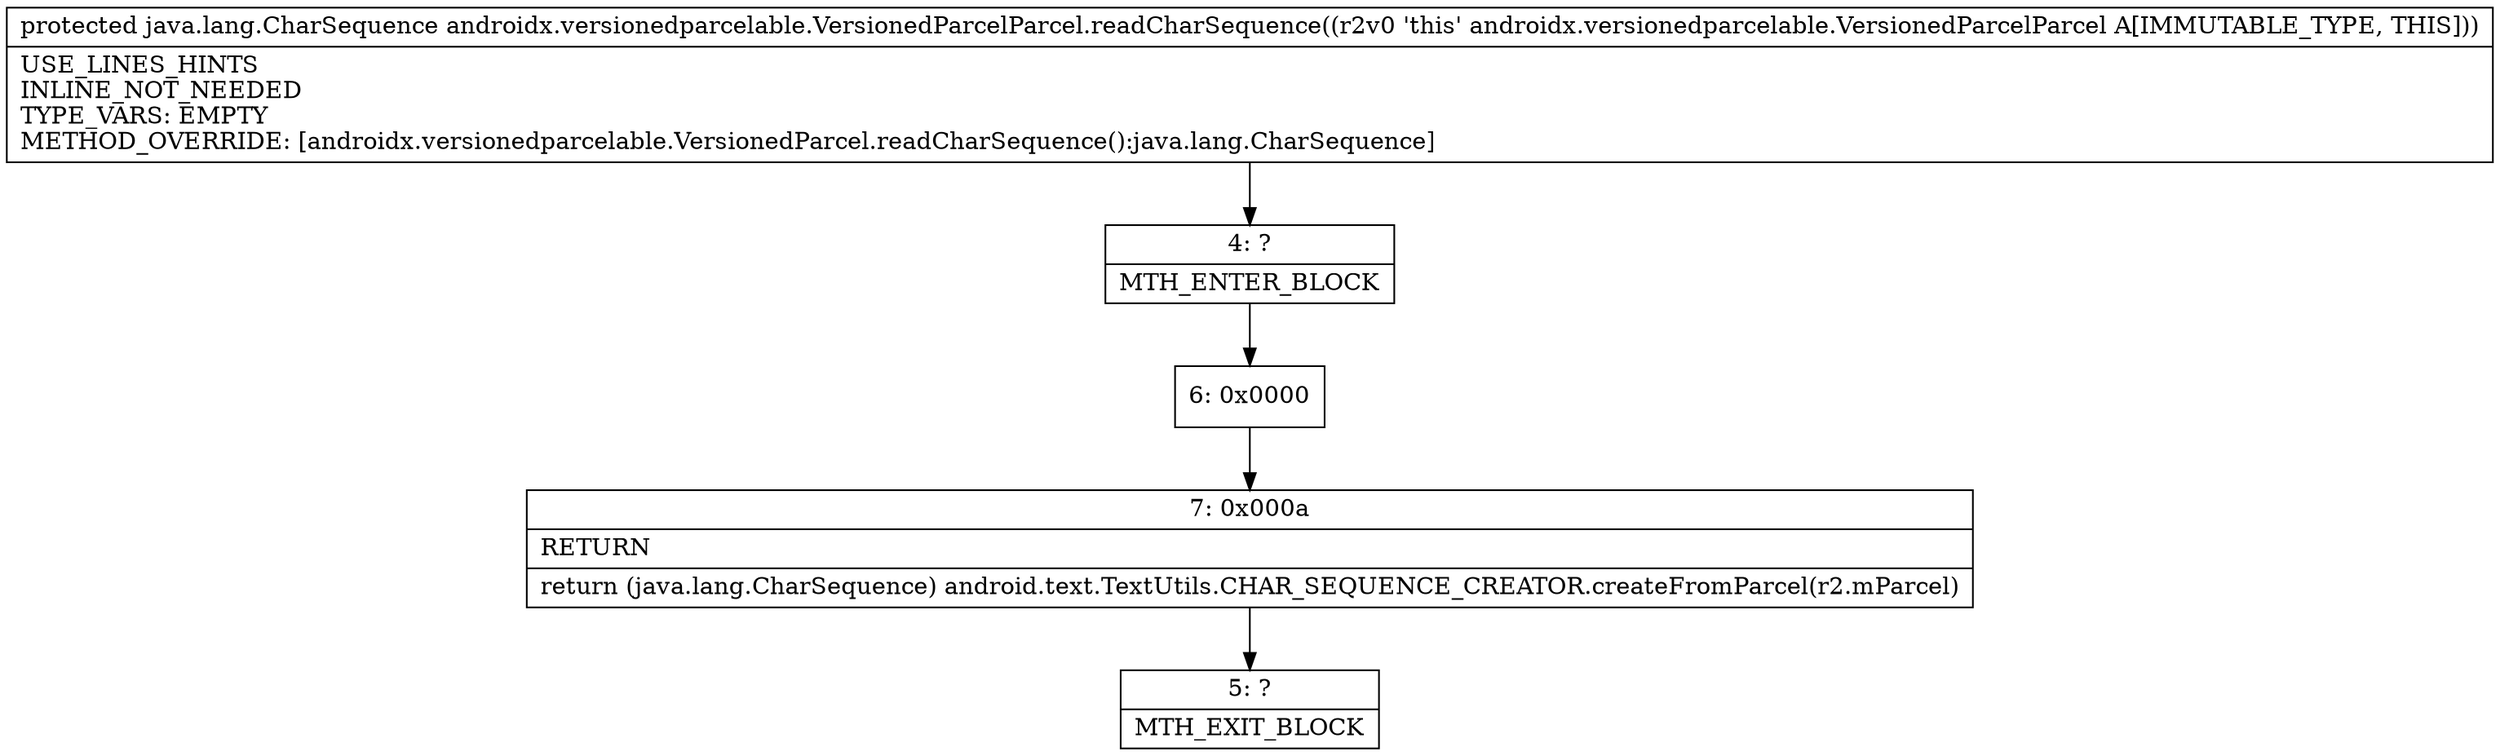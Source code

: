 digraph "CFG forandroidx.versionedparcelable.VersionedParcelParcel.readCharSequence()Ljava\/lang\/CharSequence;" {
Node_4 [shape=record,label="{4\:\ ?|MTH_ENTER_BLOCK\l}"];
Node_6 [shape=record,label="{6\:\ 0x0000}"];
Node_7 [shape=record,label="{7\:\ 0x000a|RETURN\l|return (java.lang.CharSequence) android.text.TextUtils.CHAR_SEQUENCE_CREATOR.createFromParcel(r2.mParcel)\l}"];
Node_5 [shape=record,label="{5\:\ ?|MTH_EXIT_BLOCK\l}"];
MethodNode[shape=record,label="{protected java.lang.CharSequence androidx.versionedparcelable.VersionedParcelParcel.readCharSequence((r2v0 'this' androidx.versionedparcelable.VersionedParcelParcel A[IMMUTABLE_TYPE, THIS]))  | USE_LINES_HINTS\lINLINE_NOT_NEEDED\lTYPE_VARS: EMPTY\lMETHOD_OVERRIDE: [androidx.versionedparcelable.VersionedParcel.readCharSequence():java.lang.CharSequence]\l}"];
MethodNode -> Node_4;Node_4 -> Node_6;
Node_6 -> Node_7;
Node_7 -> Node_5;
}

